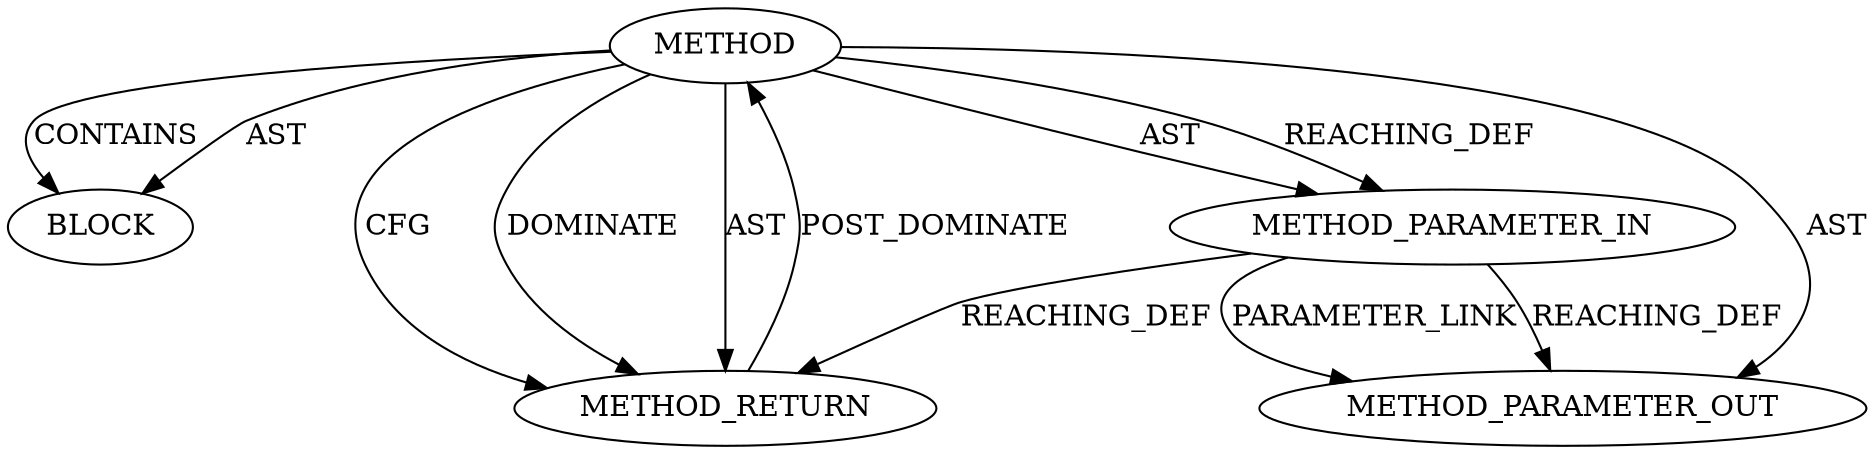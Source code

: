 digraph {
  12202 [label=METHOD AST_PARENT_TYPE="NAMESPACE_BLOCK" AST_PARENT_FULL_NAME="<global>" ORDER=0 CODE="<empty>" FULL_NAME="<operator>.sizeOf" IS_EXTERNAL=true FILENAME="<empty>" SIGNATURE="" NAME="<operator>.sizeOf"]
  12204 [label=BLOCK ORDER=1 ARGUMENT_INDEX=1 CODE="<empty>" TYPE_FULL_NAME="ANY"]
  12205 [label=METHOD_RETURN ORDER=2 CODE="RET" TYPE_FULL_NAME="ANY" EVALUATION_STRATEGY="BY_VALUE"]
  12203 [label=METHOD_PARAMETER_IN ORDER=1 CODE="p1" IS_VARIADIC=false TYPE_FULL_NAME="ANY" EVALUATION_STRATEGY="BY_VALUE" INDEX=1 NAME="p1"]
  13339 [label=METHOD_PARAMETER_OUT ORDER=1 CODE="p1" IS_VARIADIC=false TYPE_FULL_NAME="ANY" EVALUATION_STRATEGY="BY_VALUE" INDEX=1 NAME="p1"]
  12203 -> 13339 [label=PARAMETER_LINK ]
  12202 -> 12204 [label=CONTAINS ]
  12203 -> 13339 [label=REACHING_DEF VARIABLE="p1"]
  12203 -> 12205 [label=REACHING_DEF VARIABLE="p1"]
  12202 -> 12205 [label=CFG ]
  12205 -> 12202 [label=POST_DOMINATE ]
  12202 -> 12203 [label=AST ]
  12202 -> 13339 [label=AST ]
  12202 -> 12205 [label=DOMINATE ]
  12202 -> 12203 [label=REACHING_DEF VARIABLE=""]
  12202 -> 12204 [label=AST ]
  12202 -> 12205 [label=AST ]
}
